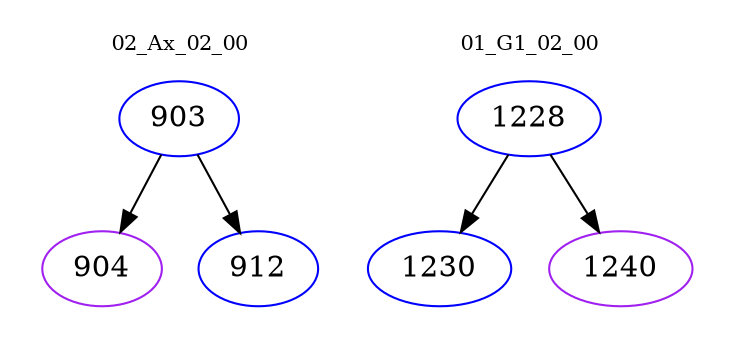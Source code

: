digraph{
subgraph cluster_0 {
color = white
label = "02_Ax_02_00";
fontsize=10;
T0_903 [label="903", color="blue"]
T0_903 -> T0_904 [color="black"]
T0_904 [label="904", color="purple"]
T0_903 -> T0_912 [color="black"]
T0_912 [label="912", color="blue"]
}
subgraph cluster_1 {
color = white
label = "01_G1_02_00";
fontsize=10;
T1_1228 [label="1228", color="blue"]
T1_1228 -> T1_1230 [color="black"]
T1_1230 [label="1230", color="blue"]
T1_1228 -> T1_1240 [color="black"]
T1_1240 [label="1240", color="purple"]
}
}
